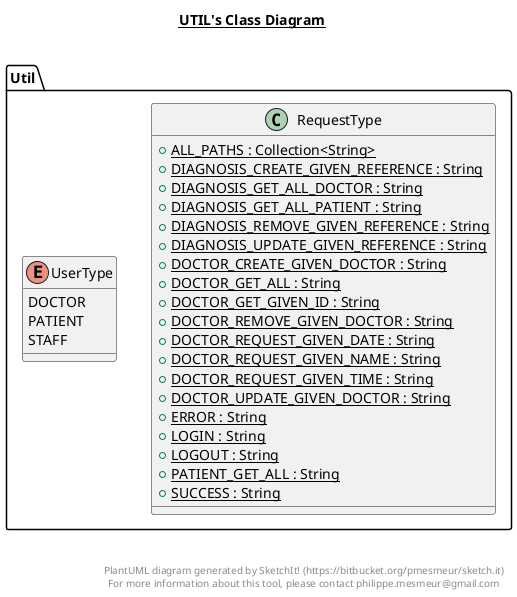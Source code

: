 @startuml

title __UTIL's Class Diagram__\n

  namespace Util {
    class Util.RequestType {
        {static} + ALL_PATHS : Collection<String>
        {static} + DIAGNOSIS_CREATE_GIVEN_REFERENCE : String
        {static} + DIAGNOSIS_GET_ALL_DOCTOR : String
        {static} + DIAGNOSIS_GET_ALL_PATIENT : String
        {static} + DIAGNOSIS_REMOVE_GIVEN_REFERENCE : String
        {static} + DIAGNOSIS_UPDATE_GIVEN_REFERENCE : String
        {static} + DOCTOR_CREATE_GIVEN_DOCTOR : String
        {static} + DOCTOR_GET_ALL : String
        {static} + DOCTOR_GET_GIVEN_ID : String
        {static} + DOCTOR_REMOVE_GIVEN_DOCTOR : String
        {static} + DOCTOR_REQUEST_GIVEN_DATE : String
        {static} + DOCTOR_REQUEST_GIVEN_NAME : String
        {static} + DOCTOR_REQUEST_GIVEN_TIME : String
        {static} + DOCTOR_UPDATE_GIVEN_DOCTOR : String
        {static} + ERROR : String
        {static} + LOGIN : String
        {static} + LOGOUT : String
        {static} + PATIENT_GET_ALL : String
        {static} + SUCCESS : String
    }
  }
  

  namespace Util {
    enum UserType {
      DOCTOR
      PATIENT
      STAFF
    }
  }
  



right footer


PlantUML diagram generated by SketchIt! (https://bitbucket.org/pmesmeur/sketch.it)
For more information about this tool, please contact philippe.mesmeur@gmail.com
endfooter

@enduml
